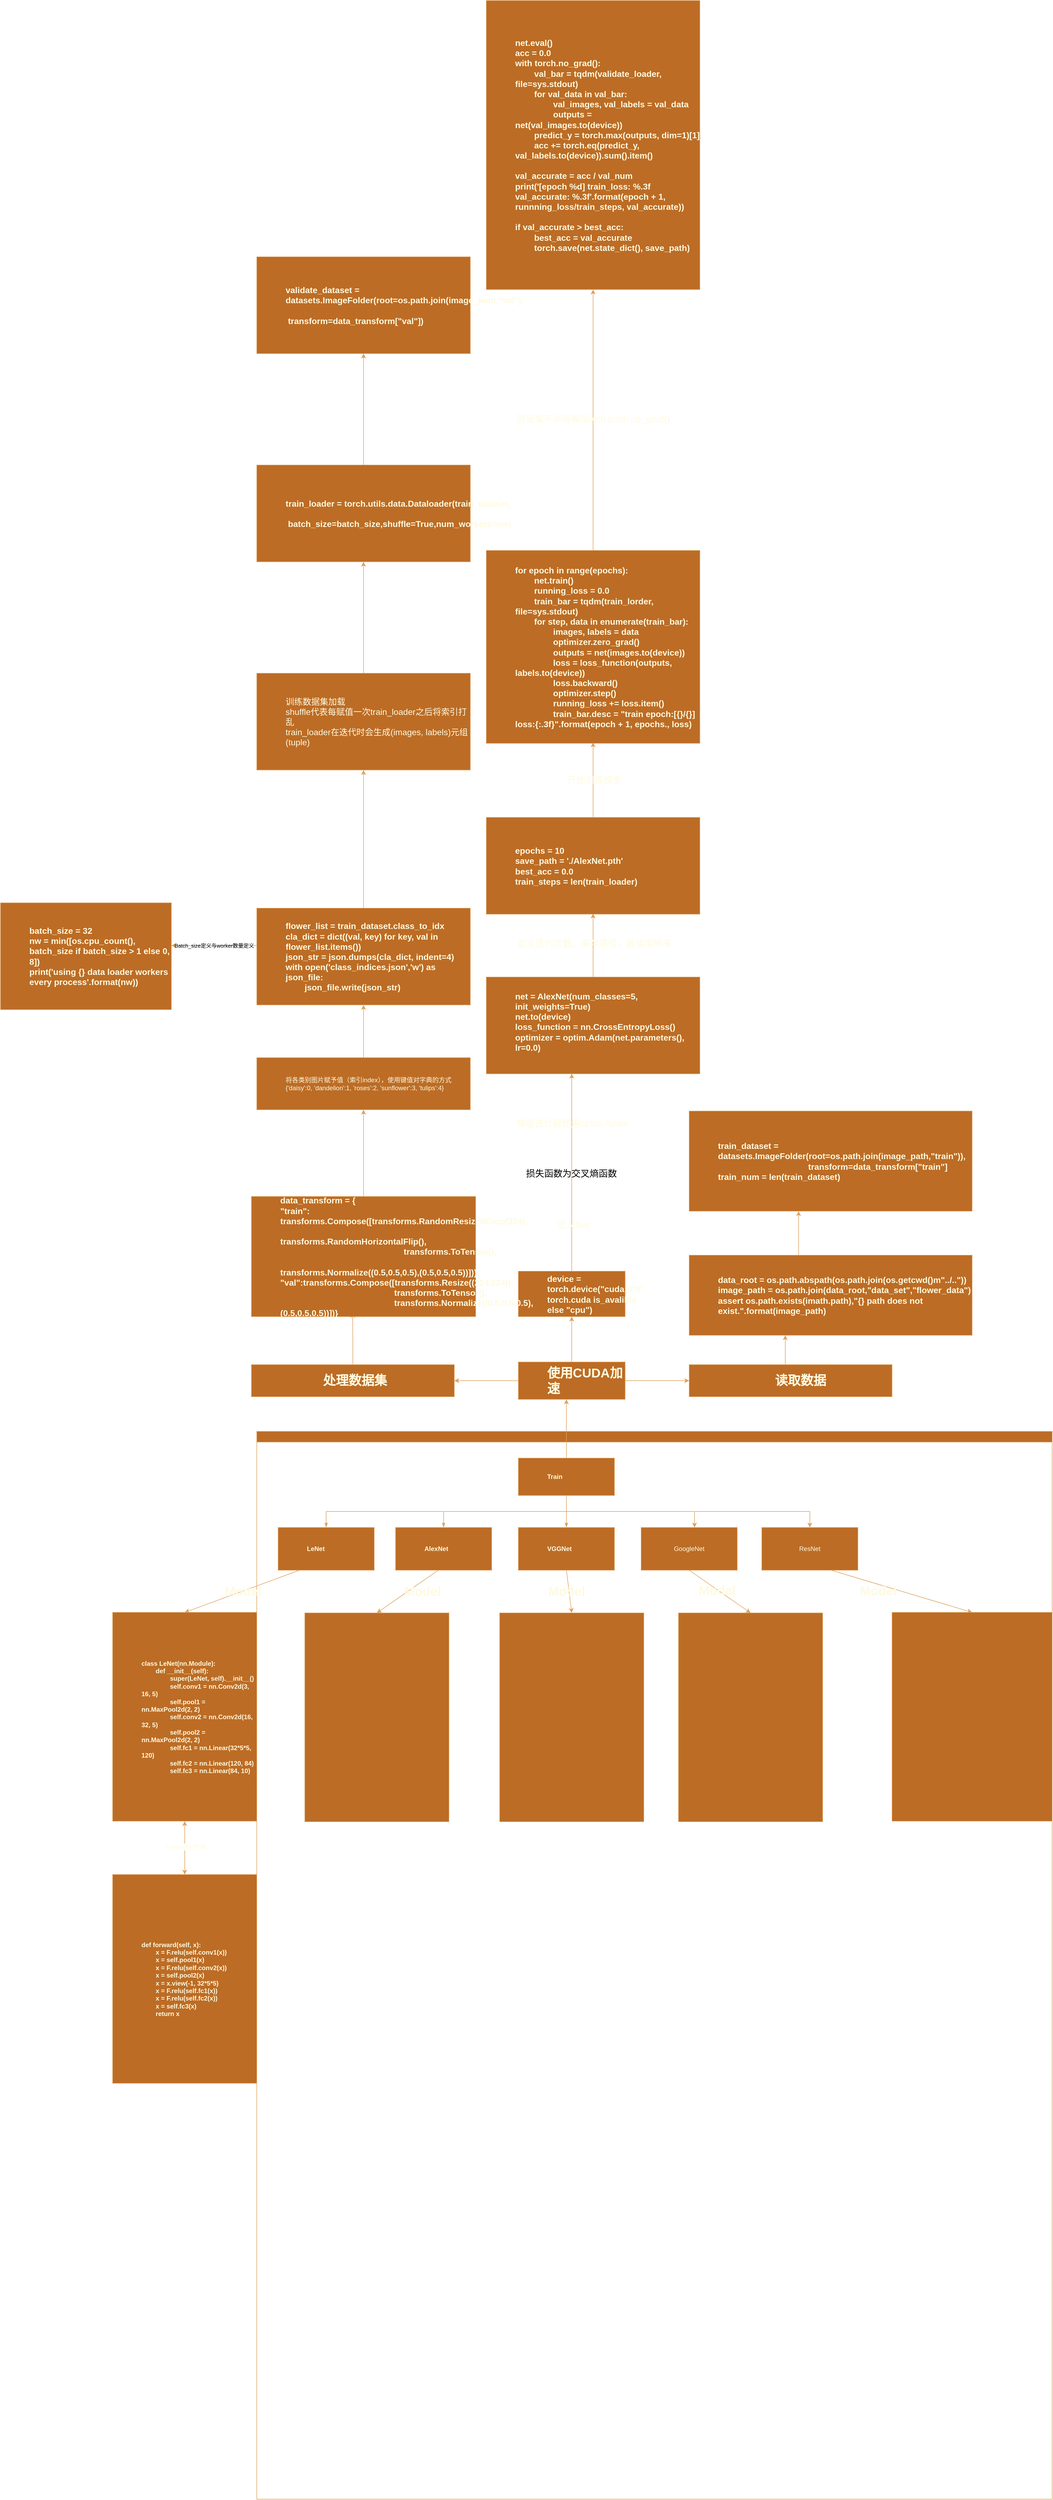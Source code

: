 <mxfile version="27.0.9">
  <diagram id="prtHgNgQTEPvFCAcTncT" name="Page-1">
    <mxGraphModel dx="4046" dy="5666" grid="1" gridSize="10" guides="1" tooltips="1" connect="1" arrows="1" fold="1" page="1" pageScale="1" pageWidth="827" pageHeight="1169" math="0" shadow="0">
      <root>
        <mxCell id="0" />
        <mxCell id="1" parent="0" />
        <mxCell id="dNxyNK7c78bLwvsdeMH5-11" value="" style="swimlane;html=1;startSize=20;horizontal=1;containerType=tree;glass=0;rotation=0;labelBackgroundColor=none;fillColor=#BC6C25;strokeColor=#DDA15E;fontColor=#FEFAE0;" parent="1" vertex="1">
          <mxGeometry x="-440" y="670" width="1490" height="2000" as="geometry">
            <mxRectangle x="-440" y="670" width="50" height="40" as="alternateBounds" />
          </mxGeometry>
        </mxCell>
        <UserObject label="Train" name="Tessa Miller" position="CFO" location="Office 1" email="me@example.com" placeholders="1" id="dNxyNK7c78bLwvsdeMH5-12">
          <mxCell style="label;image=https://cdn3.iconfinder.com/data/icons/user-avatars-1/512/users-3-128.png;whiteSpace=wrap;html=1;rounded=0;glass=0;treeMoving=1;treeFolding=1;labelBackgroundColor=none;fillColor=#BC6C25;strokeColor=#DDA15E;fontColor=#FEFAE0;" parent="dNxyNK7c78bLwvsdeMH5-11" vertex="1">
            <mxGeometry x="490" y="50" width="180" height="70" as="geometry" />
          </mxCell>
        </UserObject>
        <mxCell id="dNxyNK7c78bLwvsdeMH5-13" value="" style="endArrow=blockThin;endFill=1;fontSize=11;edgeStyle=elbowEdgeStyle;elbow=vertical;rounded=0;labelBackgroundColor=none;strokeColor=#DDA15E;fontColor=default;" parent="dNxyNK7c78bLwvsdeMH5-11" source="dNxyNK7c78bLwvsdeMH5-12" target="dNxyNK7c78bLwvsdeMH5-14" edge="1">
          <mxGeometry relative="1" as="geometry" />
        </mxCell>
        <UserObject label="LeNet" name="Edward Morrison" position="Brand Manager" location="Office 2" email="me@example.com" placeholders="1" link="https://www.draw.io" id="dNxyNK7c78bLwvsdeMH5-14">
          <mxCell style="label;image=https://cdn3.iconfinder.com/data/icons/user-avatars-1/512/users-10-3-128.png;whiteSpace=wrap;html=1;rounded=0;glass=0;treeFolding=1;treeMoving=1;labelBackgroundColor=none;fillColor=#BC6C25;strokeColor=#DDA15E;fontColor=#FEFAE0;" parent="dNxyNK7c78bLwvsdeMH5-11" vertex="1">
            <mxGeometry x="40" y="180" width="180" height="80" as="geometry" />
          </mxCell>
        </UserObject>
        <mxCell id="dNxyNK7c78bLwvsdeMH5-15" value="" style="endArrow=blockThin;endFill=1;fontSize=11;edgeStyle=elbowEdgeStyle;elbow=vertical;rounded=0;labelBackgroundColor=none;strokeColor=#DDA15E;fontColor=default;" parent="dNxyNK7c78bLwvsdeMH5-11" source="dNxyNK7c78bLwvsdeMH5-12" target="dNxyNK7c78bLwvsdeMH5-16" edge="1">
          <mxGeometry relative="1" as="geometry" />
        </mxCell>
        <UserObject label="AlexNet" name="Evan Valet" position="HR Director" location="Office 4" email="me@example.com" placeholders="1" link="https://www.draw.io" id="dNxyNK7c78bLwvsdeMH5-16">
          <mxCell style="label;image=https://cdn3.iconfinder.com/data/icons/user-avatars-1/512/users-9-2-128.png;whiteSpace=wrap;html=1;rounded=0;glass=0;treeFolding=1;treeMoving=1;labelBackgroundColor=none;fillColor=#BC6C25;strokeColor=#DDA15E;fontColor=#FEFAE0;" parent="dNxyNK7c78bLwvsdeMH5-11" vertex="1">
            <mxGeometry x="260" y="180" width="180" height="80" as="geometry" />
          </mxCell>
        </UserObject>
        <mxCell id="dNxyNK7c78bLwvsdeMH5-17" value="" style="endArrow=blockThin;endFill=1;fontSize=11;edgeStyle=elbowEdgeStyle;elbow=vertical;rounded=0;labelBackgroundColor=none;strokeColor=#DDA15E;fontColor=default;" parent="dNxyNK7c78bLwvsdeMH5-11" source="dNxyNK7c78bLwvsdeMH5-12" target="dNxyNK7c78bLwvsdeMH5-18" edge="1">
          <mxGeometry relative="1" as="geometry" />
        </mxCell>
        <UserObject label="VGGNet" name="Alison Donovan" position="System Admin" location="Office 3" email="me@example.com" placeholders="1" id="dNxyNK7c78bLwvsdeMH5-18">
          <mxCell style="label;image=https://cdn3.iconfinder.com/data/icons/user-avatars-1/512/users-2-128.png;whiteSpace=wrap;html=1;rounded=0;glass=0;labelBackgroundColor=none;fillColor=#BC6C25;strokeColor=#DDA15E;fontColor=#FEFAE0;" parent="dNxyNK7c78bLwvsdeMH5-11" vertex="1">
            <mxGeometry x="490" y="180" width="180" height="80" as="geometry" />
          </mxCell>
        </UserObject>
        <mxCell id="uNlsaNpREDhHdGrhKNIU-14" value="" style="endArrow=classic;html=1;rounded=0;labelBackgroundColor=none;strokeColor=#DDA15E;fontColor=default;" edge="1" parent="dNxyNK7c78bLwvsdeMH5-11">
          <mxGeometry width="50" height="50" relative="1" as="geometry">
            <mxPoint x="580" y="150" as="sourcePoint" />
            <mxPoint x="820" y="180" as="targetPoint" />
            <Array as="points">
              <mxPoint x="820" y="150" />
            </Array>
          </mxGeometry>
        </mxCell>
        <mxCell id="uNlsaNpREDhHdGrhKNIU-27" value="GoogleNet" style="rounded=0;whiteSpace=wrap;html=1;labelBackgroundColor=none;fillColor=#BC6C25;strokeColor=#DDA15E;fontColor=#FEFAE0;" vertex="1" parent="dNxyNK7c78bLwvsdeMH5-11">
          <mxGeometry x="720" y="180" width="180" height="80" as="geometry" />
        </mxCell>
        <mxCell id="uNlsaNpREDhHdGrhKNIU-29" value="" style="endArrow=classic;html=1;rounded=0;entryX=0.5;entryY=0;entryDx=0;entryDy=0;labelBackgroundColor=none;strokeColor=#DDA15E;fontColor=default;" edge="1" parent="dNxyNK7c78bLwvsdeMH5-11" target="uNlsaNpREDhHdGrhKNIU-30">
          <mxGeometry width="50" height="50" relative="1" as="geometry">
            <mxPoint x="810" y="150" as="sourcePoint" />
            <mxPoint x="1070" y="180" as="targetPoint" />
            <Array as="points">
              <mxPoint x="1036" y="150" />
            </Array>
          </mxGeometry>
        </mxCell>
        <mxCell id="uNlsaNpREDhHdGrhKNIU-30" value="ResNet" style="rounded=0;whiteSpace=wrap;html=1;labelBackgroundColor=none;fillColor=#BC6C25;strokeColor=#DDA15E;fontColor=#FEFAE0;" vertex="1" parent="dNxyNK7c78bLwvsdeMH5-11">
          <mxGeometry x="946" y="180" width="180" height="80" as="geometry" />
        </mxCell>
        <mxCell id="uNlsaNpREDhHdGrhKNIU-31" value="" style="endArrow=classic;html=1;rounded=0;labelBackgroundColor=none;strokeColor=#DDA15E;fontColor=default;" edge="1" parent="dNxyNK7c78bLwvsdeMH5-11">
          <mxGeometry width="50" height="50" relative="1" as="geometry">
            <mxPoint x="580" y="50" as="sourcePoint" />
            <mxPoint x="580" y="-60" as="targetPoint" />
            <Array as="points" />
          </mxGeometry>
        </mxCell>
        <UserObject label="" name="Edward Morrison" position="Brand Manager" location="Office 2" email="me@example.com" placeholders="1" link="https://www.draw.io" id="uNlsaNpREDhHdGrhKNIU-105">
          <mxCell style="label;whiteSpace=wrap;html=1;rounded=0;glass=0;treeFolding=1;treeMoving=1;labelBackgroundColor=none;fillColor=#BC6C25;strokeColor=#DDA15E;fontColor=#FEFAE0;" vertex="1" parent="dNxyNK7c78bLwvsdeMH5-11">
            <mxGeometry x="90" y="340" width="270" height="160" as="geometry" />
          </mxCell>
        </UserObject>
        <UserObject label="" name="Edward Morrison" position="Brand Manager" location="Office 2" email="me@example.com" placeholders="1" link="https://www.draw.io" id="uNlsaNpREDhHdGrhKNIU-106">
          <mxCell style="label;whiteSpace=wrap;html=1;rounded=0;glass=0;treeFolding=1;treeMoving=1;labelBackgroundColor=none;fillColor=#BC6C25;strokeColor=#DDA15E;fontColor=#FEFAE0;" vertex="1" parent="dNxyNK7c78bLwvsdeMH5-11">
            <mxGeometry x="460" y="340" width="260" height="160" as="geometry" />
          </mxCell>
        </UserObject>
        <mxCell id="uNlsaNpREDhHdGrhKNIU-117" value="" style="endArrow=classic;html=1;rounded=0;entryX=0.5;entryY=0;entryDx=0;entryDy=0;labelBackgroundColor=none;strokeColor=#DDA15E;fontColor=default;" edge="1" parent="dNxyNK7c78bLwvsdeMH5-11" target="uNlsaNpREDhHdGrhKNIU-105">
          <mxGeometry width="50" height="50" relative="1" as="geometry">
            <mxPoint x="340" y="260" as="sourcePoint" />
            <mxPoint x="390" y="210" as="targetPoint" />
          </mxGeometry>
        </mxCell>
        <mxCell id="uNlsaNpREDhHdGrhKNIU-118" value="" style="endArrow=classic;html=1;rounded=0;entryX=0.5;entryY=0;entryDx=0;entryDy=0;labelBackgroundColor=none;strokeColor=#DDA15E;fontColor=default;" edge="1" parent="dNxyNK7c78bLwvsdeMH5-11" target="uNlsaNpREDhHdGrhKNIU-106">
          <mxGeometry width="50" height="50" relative="1" as="geometry">
            <mxPoint x="580" y="260" as="sourcePoint" />
            <mxPoint x="630" y="210" as="targetPoint" />
          </mxGeometry>
        </mxCell>
        <mxCell id="uNlsaNpREDhHdGrhKNIU-146" value="Text" style="edgeLabel;html=1;align=center;verticalAlign=middle;resizable=0;points=[];labelBackgroundColor=none;fontColor=#FEFAE0;" vertex="1" connectable="0" parent="uNlsaNpREDhHdGrhKNIU-118">
          <mxGeometry x="-0.175" y="-3" relative="1" as="geometry">
            <mxPoint as="offset" />
          </mxGeometry>
        </mxCell>
        <mxCell id="uNlsaNpREDhHdGrhKNIU-120" value="" style="endArrow=classic;html=1;rounded=0;entryX=0.5;entryY=0;entryDx=0;entryDy=0;labelBackgroundColor=none;strokeColor=#DDA15E;fontColor=default;" edge="1" parent="dNxyNK7c78bLwvsdeMH5-11" target="uNlsaNpREDhHdGrhKNIU-110">
          <mxGeometry width="50" height="50" relative="1" as="geometry">
            <mxPoint x="1076" y="260" as="sourcePoint" />
            <mxPoint x="1126" y="210" as="targetPoint" />
          </mxGeometry>
        </mxCell>
        <mxCell id="uNlsaNpREDhHdGrhKNIU-121" value="" style="endArrow=classic;html=1;rounded=0;entryX=0.5;entryY=0;entryDx=0;entryDy=0;labelBackgroundColor=none;strokeColor=#DDA15E;fontColor=default;" edge="1" parent="dNxyNK7c78bLwvsdeMH5-11" target="uNlsaNpREDhHdGrhKNIU-102">
          <mxGeometry width="50" height="50" relative="1" as="geometry">
            <mxPoint x="80" y="260" as="sourcePoint" />
            <mxPoint x="130" y="210" as="targetPoint" />
          </mxGeometry>
        </mxCell>
        <mxCell id="uNlsaNpREDhHdGrhKNIU-122" value="Model" style="edgeLabel;html=1;align=center;verticalAlign=middle;resizable=0;points=[];fontSize=24;fontStyle=1;labelBackgroundColor=none;fontColor=#FEFAE0;" vertex="1" connectable="0" parent="uNlsaNpREDhHdGrhKNIU-121">
          <mxGeometry x="-0.008" y="1" relative="1" as="geometry">
            <mxPoint as="offset" />
          </mxGeometry>
        </mxCell>
        <mxCell id="uNlsaNpREDhHdGrhKNIU-145" value="Model" style="edgeLabel;html=1;align=center;verticalAlign=middle;resizable=0;points=[];fontSize=24;fontStyle=1;labelBackgroundColor=none;fontColor=#FEFAE0;" vertex="1" connectable="0" parent="dNxyNK7c78bLwvsdeMH5-11">
          <mxGeometry x="310" y="300" as="geometry" />
        </mxCell>
        <mxCell id="uNlsaNpREDhHdGrhKNIU-147" value="Model" style="edgeLabel;html=1;align=center;verticalAlign=middle;resizable=0;points=[];fontSize=24;fontStyle=1;labelBackgroundColor=none;fontColor=#FEFAE0;" vertex="1" connectable="0" parent="dNxyNK7c78bLwvsdeMH5-11">
          <mxGeometry x="580" y="300" as="geometry" />
        </mxCell>
        <mxCell id="uNlsaNpREDhHdGrhKNIU-149" value="Model" style="edgeLabel;html=1;align=center;verticalAlign=middle;resizable=0;points=[];fontSize=24;fontStyle=1;labelBackgroundColor=none;fontColor=#FEFAE0;" vertex="1" connectable="0" parent="dNxyNK7c78bLwvsdeMH5-11">
          <mxGeometry x="1267" y="270" as="geometry">
            <mxPoint x="-103" y="29" as="offset" />
          </mxGeometry>
        </mxCell>
        <mxCell id="uNlsaNpREDhHdGrhKNIU-176" style="edgeStyle=orthogonalEdgeStyle;rounded=0;orthogonalLoop=1;jettySize=auto;html=1;exitX=0.75;exitY=1;exitDx=0;exitDy=0;strokeColor=#DDA15E;fontColor=#FEFAE0;fillColor=#BC6C25;" edge="1" parent="dNxyNK7c78bLwvsdeMH5-11" source="uNlsaNpREDhHdGrhKNIU-110" target="uNlsaNpREDhHdGrhKNIU-175">
          <mxGeometry relative="1" as="geometry" />
        </mxCell>
        <UserObject label="" name="Edward Morrison" position="Brand Manager" location="Office 2" email="me@example.com" placeholders="1" link="https://www.draw.io" id="uNlsaNpREDhHdGrhKNIU-110">
          <mxCell style="label;whiteSpace=wrap;html=1;rounded=0;glass=0;treeFolding=1;treeMoving=1;labelBackgroundColor=none;fillColor=#BC6C25;strokeColor=#DDA15E;fontColor=#FEFAE0;" vertex="1" parent="dNxyNK7c78bLwvsdeMH5-11">
            <mxGeometry x="1190" y="339" width="300" height="160" as="geometry" />
          </mxCell>
        </UserObject>
        <UserObject label="&lt;div&gt;&lt;br&gt;&lt;/div&gt;" name="Edward Morrison" position="Brand Manager" location="Office 2" email="me@example.com" placeholders="1" link="https://www.draw.io" id="uNlsaNpREDhHdGrhKNIU-151">
          <mxCell style="label;whiteSpace=wrap;html=1;rounded=0;glass=0;treeFolding=1;treeMoving=1;labelBackgroundColor=none;fillColor=#BC6C25;strokeColor=#DDA15E;fontColor=#FEFAE0;" vertex="1" parent="dNxyNK7c78bLwvsdeMH5-11">
            <mxGeometry x="90" y="340" width="270" height="391" as="geometry" />
          </mxCell>
        </UserObject>
        <UserObject label="&lt;div&gt;&lt;br&gt;&lt;/div&gt;" name="Edward Morrison" position="Brand Manager" location="Office 2" email="me@example.com" placeholders="1" link="https://www.draw.io" id="uNlsaNpREDhHdGrhKNIU-152">
          <mxCell style="label;whiteSpace=wrap;html=1;rounded=0;glass=0;treeFolding=1;treeMoving=1;labelBackgroundColor=none;fillColor=#BC6C25;strokeColor=#DDA15E;fontColor=#FEFAE0;" vertex="1" parent="dNxyNK7c78bLwvsdeMH5-11">
            <mxGeometry x="455" y="340" width="270" height="391" as="geometry" />
          </mxCell>
        </UserObject>
        <UserObject label="&lt;div&gt;&lt;br&gt;&lt;/div&gt;" name="Edward Morrison" position="Brand Manager" location="Office 2" email="me@example.com" placeholders="1" link="https://www.draw.io" id="uNlsaNpREDhHdGrhKNIU-153">
          <mxCell style="label;whiteSpace=wrap;html=1;rounded=0;glass=0;treeFolding=1;treeMoving=1;labelBackgroundColor=none;fillColor=#BC6C25;strokeColor=#DDA15E;fontColor=#FEFAE0;" vertex="1" parent="dNxyNK7c78bLwvsdeMH5-11">
            <mxGeometry x="790" y="340" width="270" height="391" as="geometry" />
          </mxCell>
        </UserObject>
        <mxCell id="uNlsaNpREDhHdGrhKNIU-169" value="" style="endArrow=classic;html=1;rounded=0;strokeColor=#DDA15E;fontColor=#FEFAE0;fillColor=#BC6C25;entryX=0.5;entryY=0;entryDx=0;entryDy=0;" edge="1" parent="dNxyNK7c78bLwvsdeMH5-11" target="uNlsaNpREDhHdGrhKNIU-153">
          <mxGeometry width="50" height="50" relative="1" as="geometry">
            <mxPoint x="810" y="260" as="sourcePoint" />
            <mxPoint x="860" y="210" as="targetPoint" />
          </mxGeometry>
        </mxCell>
        <UserObject label="&lt;div&gt;&lt;br&gt;&lt;/div&gt;" name="Edward Morrison" position="Brand Manager" location="Office 2" email="me@example.com" placeholders="1" link="https://www.draw.io" id="uNlsaNpREDhHdGrhKNIU-175">
          <mxCell style="label;whiteSpace=wrap;html=1;rounded=0;glass=0;treeFolding=1;treeMoving=1;labelBackgroundColor=none;fillColor=#BC6C25;strokeColor=#DDA15E;fontColor=#FEFAE0;" vertex="1" parent="dNxyNK7c78bLwvsdeMH5-11">
            <mxGeometry x="1190" y="339" width="300" height="391" as="geometry" />
          </mxCell>
        </UserObject>
        <mxCell id="uNlsaNpREDhHdGrhKNIU-36" value="" style="edgeStyle=orthogonalEdgeStyle;rounded=0;orthogonalLoop=1;jettySize=auto;html=1;labelBackgroundColor=none;strokeColor=#DDA15E;fontColor=default;" edge="1" parent="1" source="uNlsaNpREDhHdGrhKNIU-34" target="uNlsaNpREDhHdGrhKNIU-35">
          <mxGeometry relative="1" as="geometry" />
        </mxCell>
        <mxCell id="uNlsaNpREDhHdGrhKNIU-38" value="" style="edgeStyle=orthogonalEdgeStyle;rounded=0;orthogonalLoop=1;jettySize=auto;html=1;labelBackgroundColor=none;strokeColor=#DDA15E;fontColor=default;" edge="1" parent="1" source="uNlsaNpREDhHdGrhKNIU-34" target="uNlsaNpREDhHdGrhKNIU-37">
          <mxGeometry relative="1" as="geometry" />
        </mxCell>
        <mxCell id="uNlsaNpREDhHdGrhKNIU-46" value="" style="edgeStyle=orthogonalEdgeStyle;rounded=0;orthogonalLoop=1;jettySize=auto;html=1;labelBackgroundColor=none;strokeColor=#DDA15E;fontColor=default;" edge="1" parent="1" source="uNlsaNpREDhHdGrhKNIU-34" target="uNlsaNpREDhHdGrhKNIU-45">
          <mxGeometry relative="1" as="geometry" />
        </mxCell>
        <UserObject label="&lt;font style=&quot;font-size: 24px;&quot;&gt;使用CUDA加速&lt;/font&gt;" name="Tessa Miller" position="CFO" location="Office 1" email="me@example.com" placeholders="1" id="uNlsaNpREDhHdGrhKNIU-34">
          <mxCell style="label;image=https://cdn3.iconfinder.com/data/icons/user-avatars-1/512/users-3-128.png;whiteSpace=wrap;html=1;rounded=0;glass=0;treeMoving=1;treeFolding=1;labelBackgroundColor=none;fillColor=#BC6C25;strokeColor=#DDA15E;fontColor=#FEFAE0;" vertex="1" parent="1">
            <mxGeometry x="50" y="540" width="200" height="70" as="geometry" />
          </mxCell>
        </UserObject>
        <mxCell id="uNlsaNpREDhHdGrhKNIU-81" value="&lt;font style=&quot;font-size: 17px;&quot;&gt;损失函数为交叉熵函数&lt;/font&gt;" style="edgeStyle=orthogonalEdgeStyle;rounded=0;orthogonalLoop=1;jettySize=auto;html=1;labelBackgroundColor=none;strokeColor=#DDA15E;fontColor=default;" edge="1" parent="1" source="uNlsaNpREDhHdGrhKNIU-35">
          <mxGeometry x="-0.004" y="-1" relative="1" as="geometry">
            <mxPoint x="150" as="targetPoint" />
            <mxPoint x="-1" y="1" as="offset" />
          </mxGeometry>
        </mxCell>
        <mxCell id="uNlsaNpREDhHdGrhKNIU-83" value="Text" style="edgeLabel;html=1;align=center;verticalAlign=middle;resizable=0;points=[];labelBackgroundColor=none;fontColor=#FEFAE0;" vertex="1" connectable="0" parent="uNlsaNpREDhHdGrhKNIU-81">
          <mxGeometry x="0.487" y="-3" relative="1" as="geometry">
            <mxPoint y="-1" as="offset" />
          </mxGeometry>
        </mxCell>
        <mxCell id="uNlsaNpREDhHdGrhKNIU-84" value="定义Net" style="edgeLabel;html=1;align=center;verticalAlign=middle;resizable=0;points=[];fontSize=17;labelBackgroundColor=none;fontColor=#FEFAE0;" vertex="1" connectable="0" parent="uNlsaNpREDhHdGrhKNIU-81">
          <mxGeometry x="-0.532" y="-3" relative="1" as="geometry">
            <mxPoint as="offset" />
          </mxGeometry>
        </mxCell>
        <mxCell id="uNlsaNpREDhHdGrhKNIU-87" value="梯度迭代器使用optim.Adam" style="edgeLabel;html=1;align=center;verticalAlign=middle;resizable=0;points=[];fontSize=17;labelBackgroundColor=none;fontColor=#FEFAE0;" vertex="1" connectable="0" parent="uNlsaNpREDhHdGrhKNIU-81">
          <mxGeometry x="0.487" relative="1" as="geometry">
            <mxPoint y="-1" as="offset" />
          </mxGeometry>
        </mxCell>
        <mxCell id="uNlsaNpREDhHdGrhKNIU-35" value="&lt;span style=&quot;&quot;&gt;&lt;font style=&quot;font-size: 16px;&quot;&gt;device = torch.device(&quot;cuda:0&quot;if torch.cuda is_avalible else &quot;cpu&quot;)&lt;/font&gt;&lt;/span&gt;" style="whiteSpace=wrap;html=1;align=left;fontStyle=1;spacing=2;spacingLeft=52;rounded=0;glass=0;labelBackgroundColor=none;fillColor=#BC6C25;strokeColor=#DDA15E;fontColor=#FEFAE0;" vertex="1" parent="1">
          <mxGeometry x="50" y="370" width="200" height="85" as="geometry" />
        </mxCell>
        <mxCell id="uNlsaNpREDhHdGrhKNIU-42" value="" style="edgeStyle=orthogonalEdgeStyle;rounded=0;orthogonalLoop=1;jettySize=auto;html=1;entryX=0.451;entryY=0.97;entryDx=0;entryDy=0;entryPerimeter=0;labelBackgroundColor=none;strokeColor=#DDA15E;fontColor=default;" edge="1" parent="1" source="uNlsaNpREDhHdGrhKNIU-37" target="uNlsaNpREDhHdGrhKNIU-43">
          <mxGeometry relative="1" as="geometry">
            <mxPoint x="-130" y="465" as="targetPoint" />
          </mxGeometry>
        </mxCell>
        <mxCell id="uNlsaNpREDhHdGrhKNIU-37" value="&lt;font style=&quot;font-size: 24px;&quot;&gt;&lt;span style=&quot;white-space: pre;&quot;&gt;&#x9;&lt;/span&gt;&amp;nbsp; &amp;nbsp; 处理数据集&lt;/font&gt;" style="whiteSpace=wrap;html=1;align=left;fontStyle=1;spacing=2;spacingLeft=52;rounded=0;glass=0;labelBackgroundColor=none;fillColor=#BC6C25;strokeColor=#DDA15E;fontColor=#FEFAE0;" vertex="1" parent="1">
          <mxGeometry x="-450" y="545" width="380" height="60" as="geometry" />
        </mxCell>
        <mxCell id="uNlsaNpREDhHdGrhKNIU-56" value="" style="edgeStyle=orthogonalEdgeStyle;rounded=0;orthogonalLoop=1;jettySize=auto;html=1;labelBackgroundColor=none;strokeColor=#DDA15E;fontColor=default;" edge="1" parent="1" source="uNlsaNpREDhHdGrhKNIU-43" target="uNlsaNpREDhHdGrhKNIU-55">
          <mxGeometry relative="1" as="geometry" />
        </mxCell>
        <mxCell id="uNlsaNpREDhHdGrhKNIU-43" value="&lt;span style=&quot;&quot;&gt;&lt;font style=&quot;font-size: 16px;&quot;&gt;data_transform = {&lt;/font&gt;&lt;/span&gt;&lt;div&gt;&lt;span style=&quot;&quot;&gt;&lt;font style=&quot;font-size: 16px;&quot;&gt;&quot;train&quot;: transforms.Compose([transforms.RandomResizedCrop(224),&lt;/font&gt;&lt;/span&gt;&lt;/div&gt;&lt;div&gt;&lt;span style=&quot;&quot;&gt;&lt;font style=&quot;font-size: 16px;&quot;&gt;&lt;span style=&quot;white-space: pre;&quot;&gt;&#x9;&lt;/span&gt;&lt;span style=&quot;white-space: pre;&quot;&gt;&#x9;&lt;/span&gt;&lt;span style=&quot;white-space: pre;&quot;&gt;&#x9;&lt;/span&gt;&lt;span style=&quot;white-space: pre;&quot;&gt;&#x9;&lt;/span&gt;&lt;span style=&quot;white-space: pre;&quot;&gt;&#x9;&lt;/span&gt;&lt;span style=&quot;white-space: pre;&quot;&gt;&#x9;&lt;/span&gt;&amp;nbsp; &amp;nbsp; transforms.RandomHorizontalFlip(),&lt;/font&gt;&lt;/span&gt;&lt;/div&gt;&lt;div&gt;&lt;span style=&quot;&quot;&gt;&lt;font style=&quot;font-size: 16px;&quot;&gt;&lt;span style=&quot;white-space: pre;&quot;&gt;&#x9;&lt;/span&gt;&lt;span style=&quot;white-space: pre;&quot;&gt;&#x9;&lt;/span&gt;&lt;span style=&quot;white-space: pre;&quot;&gt;&#x9;&lt;/span&gt;&lt;span style=&quot;white-space: pre;&quot;&gt;&#x9;&lt;/span&gt;&lt;span style=&quot;white-space: pre;&quot;&gt;&#x9;&lt;/span&gt;&lt;span style=&quot;white-space: pre;&quot;&gt;&#x9;&lt;/span&gt;&amp;nbsp; &amp;nbsp; transforms.ToTensor(),&lt;/font&gt;&lt;/span&gt;&lt;/div&gt;&lt;div&gt;&lt;span style=&quot;&quot;&gt;&lt;font style=&quot;font-size: 16px;&quot;&gt;&lt;span style=&quot;white-space: pre;&quot;&gt;&#x9;&lt;/span&gt;&lt;span style=&quot;white-space: pre;&quot;&gt;&#x9;&lt;/span&gt;&lt;span style=&quot;white-space: pre;&quot;&gt;&#x9;&lt;/span&gt;&lt;span style=&quot;white-space: pre;&quot;&gt;&#x9;&lt;/span&gt;&lt;span style=&quot;white-space: pre;&quot;&gt;&#x9;&lt;/span&gt;&lt;span style=&quot;white-space: pre;&quot;&gt;&#x9;&lt;/span&gt;&amp;nbsp; &amp;nbsp; transforms.Normalize((0.5,0.5,0.5),(0.5,0.5,0.5))])},&lt;/font&gt;&lt;/span&gt;&lt;/div&gt;&lt;div&gt;&lt;span style=&quot;&quot;&gt;&lt;font style=&quot;font-size: 16px;&quot;&gt;&quot;val&quot;:transforms.Compose([transforms.Resize((224,224)),&lt;/font&gt;&lt;/span&gt;&lt;/div&gt;&lt;div&gt;&lt;span style=&quot;&quot;&gt;&lt;font style=&quot;font-size: 16px;&quot;&gt;&lt;span style=&quot;white-space: pre;&quot;&gt;&#x9;&lt;/span&gt;&lt;span style=&quot;white-space: pre;&quot;&gt;&#x9;&lt;/span&gt;&lt;span style=&quot;white-space: pre;&quot;&gt;&#x9;&lt;/span&gt;&lt;span style=&quot;white-space: pre;&quot;&gt;&#x9;&lt;/span&gt;&lt;span style=&quot;white-space: pre;&quot;&gt;&#x9;&lt;/span&gt;&lt;span style=&quot;white-space: pre;&quot;&gt;&#x9;&lt;/span&gt;transforms.ToTensor(),&lt;/font&gt;&lt;/span&gt;&lt;/div&gt;&lt;div&gt;&lt;span style=&quot;&quot;&gt;&lt;font style=&quot;font-size: 16px;&quot;&gt;&lt;span style=&quot;white-space: pre;&quot;&gt;&#x9;&lt;/span&gt;&lt;span style=&quot;white-space: pre;&quot;&gt;&#x9;&lt;/span&gt;&lt;span style=&quot;white-space: pre;&quot;&gt;&#x9;&lt;/span&gt;&lt;span style=&quot;white-space: pre;&quot;&gt;&#x9;&lt;/span&gt;&lt;span style=&quot;white-space: pre;&quot;&gt;&#x9;&lt;/span&gt;&lt;span style=&quot;white-space: pre;&quot;&gt;&#x9;&lt;/span&gt;transforms.Normalize((0.5,0.5,0.5),(0.5,0.5,0.5))])}&lt;/font&gt;&lt;/span&gt;&lt;/div&gt;" style="whiteSpace=wrap;html=1;align=left;fontStyle=1;spacing=2;spacingLeft=52;rounded=0;glass=0;labelBackgroundColor=none;fillColor=#BC6C25;strokeColor=#DDA15E;fontColor=#FEFAE0;" vertex="1" parent="1">
          <mxGeometry x="-450" y="230" width="420" height="225" as="geometry" />
        </mxCell>
        <mxCell id="uNlsaNpREDhHdGrhKNIU-49" value="" style="edgeStyle=orthogonalEdgeStyle;rounded=0;orthogonalLoop=1;jettySize=auto;html=1;labelBackgroundColor=none;strokeColor=#DDA15E;fontColor=default;" edge="1" parent="1" source="uNlsaNpREDhHdGrhKNIU-45" target="uNlsaNpREDhHdGrhKNIU-48">
          <mxGeometry relative="1" as="geometry">
            <Array as="points">
              <mxPoint x="550" y="530" />
              <mxPoint x="550" y="530" />
            </Array>
          </mxGeometry>
        </mxCell>
        <mxCell id="uNlsaNpREDhHdGrhKNIU-45" value="&lt;span style=&quot;white-space: pre;&quot;&gt;&#x9;&lt;/span&gt;&lt;span style=&quot;white-space: pre;&quot;&gt;&#x9;&lt;span style=&quot;white-space: pre;&quot;&gt;&#x9;&lt;/span&gt;&lt;span style=&quot;white-space: pre;&quot;&gt;&#x9;&lt;/span&gt;&lt;/span&gt;&lt;font style=&quot;font-size: 24px;&quot;&gt;读取数据&lt;/font&gt;" style="whiteSpace=wrap;html=1;align=left;fontStyle=1;spacing=2;spacingLeft=52;rounded=0;glass=0;labelBackgroundColor=none;fillColor=#BC6C25;strokeColor=#DDA15E;fontColor=#FEFAE0;" vertex="1" parent="1">
          <mxGeometry x="370" y="545" width="380" height="60" as="geometry" />
        </mxCell>
        <mxCell id="uNlsaNpREDhHdGrhKNIU-51" value="" style="edgeStyle=orthogonalEdgeStyle;rounded=0;orthogonalLoop=1;jettySize=auto;html=1;labelBackgroundColor=none;strokeColor=#DDA15E;fontColor=default;" edge="1" parent="1" source="uNlsaNpREDhHdGrhKNIU-48" target="uNlsaNpREDhHdGrhKNIU-50">
          <mxGeometry relative="1" as="geometry">
            <Array as="points">
              <mxPoint x="575" y="330" />
              <mxPoint x="575" y="330" />
            </Array>
          </mxGeometry>
        </mxCell>
        <mxCell id="uNlsaNpREDhHdGrhKNIU-48" value="&lt;font style=&quot;font-size: 16px;&quot;&gt;data_root = os.path.abspath(os.path.join(os.getcwd()m&quot;../..&quot;))&lt;/font&gt;&lt;div&gt;&lt;font style=&quot;font-size: 16px;&quot;&gt;image_path = os.path.join(data_root,&quot;data_set&quot;,&quot;flower_data&quot;)&lt;/font&gt;&lt;/div&gt;&lt;div&gt;&lt;font style=&quot;font-size: 16px;&quot;&gt;assert os.path.exists(imath.path),&quot;{} path does not exist.&quot;.format(image_path)&lt;/font&gt;&lt;/div&gt;" style="whiteSpace=wrap;html=1;align=left;fontStyle=1;spacing=2;spacingLeft=52;rounded=0;glass=0;labelBackgroundColor=none;fillColor=#BC6C25;strokeColor=#DDA15E;fontColor=#FEFAE0;" vertex="1" parent="1">
          <mxGeometry x="370" y="340" width="530" height="150" as="geometry" />
        </mxCell>
        <mxCell id="uNlsaNpREDhHdGrhKNIU-50" value="&lt;font style=&quot;font-size: 16px;&quot;&gt;train_dataset = datasets.ImageFolder(root=os.path.join(image_path,&quot;train&quot;)),&lt;/font&gt;&lt;div&gt;&lt;font style=&quot;font-size: 16px;&quot;&gt;&lt;span style=&quot;white-space: pre;&quot;&gt;&#x9;&lt;/span&gt;&lt;span style=&quot;white-space: pre;&quot;&gt;&#x9;&lt;/span&gt;&lt;span style=&quot;white-space: pre;&quot;&gt;&#x9;&lt;/span&gt;&lt;span style=&quot;white-space: pre;&quot;&gt;&#x9;&lt;/span&gt;&amp;nbsp; &amp;nbsp; &amp;nbsp; transform=data_transform[&quot;train&quot;]&lt;br&gt;&lt;/font&gt;&lt;/div&gt;&lt;div&gt;&lt;font style=&quot;font-size: 16px;&quot;&gt;train_num = len(train_dataset)&lt;/font&gt;&lt;/div&gt;" style="whiteSpace=wrap;html=1;align=left;fontStyle=1;spacing=2;spacingLeft=52;rounded=0;glass=0;labelBackgroundColor=none;fillColor=#BC6C25;strokeColor=#DDA15E;fontColor=#FEFAE0;" vertex="1" parent="1">
          <mxGeometry x="370" y="70" width="530" height="187.5" as="geometry" />
        </mxCell>
        <mxCell id="uNlsaNpREDhHdGrhKNIU-58" value="" style="edgeStyle=orthogonalEdgeStyle;rounded=0;orthogonalLoop=1;jettySize=auto;html=1;labelBackgroundColor=none;strokeColor=#DDA15E;fontColor=default;" edge="1" parent="1" source="uNlsaNpREDhHdGrhKNIU-55" target="uNlsaNpREDhHdGrhKNIU-57">
          <mxGeometry relative="1" as="geometry" />
        </mxCell>
        <mxCell id="uNlsaNpREDhHdGrhKNIU-55" value="将各类别图片赋予值（索引index），使用键值对字典的方式&lt;br&gt;&lt;div&gt;{&#39;daisy&#39;:0, &#39;dandelion&#39;:1, &#39;roses&#39;:2, &#39;sunflower&#39;:3, &#39;tulips&#39;:4}&lt;/div&gt;" style="whiteSpace=wrap;html=1;align=left;fontStyle=0;spacing=2;spacingLeft=52;rounded=0;glass=0;labelBackgroundColor=none;fillColor=#BC6C25;strokeColor=#DDA15E;fontColor=#FEFAE0;" vertex="1" parent="1">
          <mxGeometry x="-440" y="-30" width="400" height="97.5" as="geometry" />
        </mxCell>
        <mxCell id="uNlsaNpREDhHdGrhKNIU-60" value="Batch_size定义与worker数量定义" style="edgeStyle=orthogonalEdgeStyle;rounded=0;orthogonalLoop=1;jettySize=auto;html=1;fontSize=10;labelBackgroundColor=none;strokeColor=#DDA15E;fontColor=default;" edge="1" parent="1" source="uNlsaNpREDhHdGrhKNIU-57" target="uNlsaNpREDhHdGrhKNIU-59">
          <mxGeometry relative="1" as="geometry">
            <Array as="points">
              <mxPoint x="-520" y="-240" />
              <mxPoint x="-520" y="-240" />
            </Array>
          </mxGeometry>
        </mxCell>
        <mxCell id="uNlsaNpREDhHdGrhKNIU-68" value="" style="edgeStyle=orthogonalEdgeStyle;rounded=0;orthogonalLoop=1;jettySize=auto;html=1;entryX=0.5;entryY=1;entryDx=0;entryDy=0;labelBackgroundColor=none;strokeColor=#DDA15E;fontColor=default;" edge="1" parent="1" source="uNlsaNpREDhHdGrhKNIU-57" target="uNlsaNpREDhHdGrhKNIU-63">
          <mxGeometry relative="1" as="geometry">
            <mxPoint x="-240" y="-450.625" as="targetPoint" />
          </mxGeometry>
        </mxCell>
        <mxCell id="uNlsaNpREDhHdGrhKNIU-57" value="&lt;span&gt;&lt;font style=&quot;font-size: 16px;&quot;&gt;flower_list = train_dataset.class_to_idx&lt;/font&gt;&lt;/span&gt;&lt;div&gt;&lt;span&gt;&lt;font style=&quot;font-size: 16px;&quot;&gt;cla_dict = dict((val, key) for key, val in flower_list.items())&lt;/font&gt;&lt;/span&gt;&lt;/div&gt;&lt;div&gt;&lt;span&gt;&lt;font style=&quot;font-size: 16px;&quot;&gt;json_str = json.dumps(cla_dict, indent=4)&lt;/font&gt;&lt;/span&gt;&lt;/div&gt;&lt;div&gt;&lt;span&gt;&lt;font style=&quot;font-size: 16px;&quot;&gt;with open(&#39;class_indices.json&#39;,&#39;w&#39;) as json_file:&lt;/font&gt;&lt;/span&gt;&lt;/div&gt;&lt;div&gt;&lt;font style=&quot;font-size: 16px;&quot;&gt;&lt;span style=&quot;white-space: pre;&quot;&gt;&#x9;&lt;/span&gt;json_file.write(json_str)&lt;/font&gt;&lt;br&gt;&lt;/div&gt;" style="whiteSpace=wrap;html=1;align=left;fontStyle=1;spacing=2;spacingLeft=52;rounded=0;glass=0;labelBackgroundColor=none;fillColor=#BC6C25;strokeColor=#DDA15E;fontColor=#FEFAE0;" vertex="1" parent="1">
          <mxGeometry x="-440" y="-310" width="400" height="181.25" as="geometry" />
        </mxCell>
        <mxCell id="uNlsaNpREDhHdGrhKNIU-59" value="&lt;font style=&quot;font-size: 16px;&quot;&gt;batch_size = 32&lt;/font&gt;&lt;div&gt;&lt;font style=&quot;font-size: 16px;&quot;&gt;nw = min([os.cpu_count(), batch_size if batch_size &amp;gt; 1 else 0, 8])&lt;/font&gt;&lt;/div&gt;&lt;div&gt;&lt;font style=&quot;font-size: 16px;&quot;&gt;print(&#39;using {} data loader workers every process&#39;.format(nw))&lt;/font&gt;&lt;/div&gt;" style="whiteSpace=wrap;html=1;align=left;fontStyle=1;spacing=2;spacingLeft=52;rounded=0;glass=0;labelBackgroundColor=none;fillColor=#BC6C25;strokeColor=#DDA15E;fontColor=#FEFAE0;" vertex="1" parent="1">
          <mxGeometry x="-920" y="-320" width="320" height="200" as="geometry" />
        </mxCell>
        <mxCell id="uNlsaNpREDhHdGrhKNIU-74" value="" style="edgeStyle=orthogonalEdgeStyle;rounded=0;orthogonalLoop=1;jettySize=auto;html=1;entryX=0.5;entryY=1;entryDx=0;entryDy=0;labelBackgroundColor=none;strokeColor=#DDA15E;fontColor=default;" edge="1" parent="1" source="uNlsaNpREDhHdGrhKNIU-63" target="uNlsaNpREDhHdGrhKNIU-66">
          <mxGeometry relative="1" as="geometry">
            <mxPoint x="-240" y="-890.625" as="targetPoint" />
          </mxGeometry>
        </mxCell>
        <mxCell id="uNlsaNpREDhHdGrhKNIU-63" value="&lt;span style=&quot;font-size: 16px;&quot;&gt;训练数据集加载&lt;/span&gt;&lt;div&gt;&lt;span style=&quot;font-size: 16px;&quot;&gt;shuffle代表每赋值一次train_loader之后将索引打乱&lt;/span&gt;&lt;/div&gt;&lt;div&gt;&lt;span style=&quot;font-size: 16px;&quot;&gt;train_loader在迭代时会生成(images, labels)元组(tuple)&lt;/span&gt;&lt;/div&gt;" style="whiteSpace=wrap;html=1;align=left;fontStyle=0;spacing=2;spacingLeft=52;rounded=0;glass=0;labelBackgroundColor=none;fillColor=#BC6C25;strokeColor=#DDA15E;fontColor=#FEFAE0;" vertex="1" parent="1">
          <mxGeometry x="-440" y="-750" width="400" height="181.25" as="geometry" />
        </mxCell>
        <mxCell id="uNlsaNpREDhHdGrhKNIU-77" value="" style="edgeStyle=orthogonalEdgeStyle;rounded=0;orthogonalLoop=1;jettySize=auto;html=1;entryX=0.5;entryY=1;entryDx=0;entryDy=0;labelBackgroundColor=none;strokeColor=#DDA15E;fontColor=default;" edge="1" parent="1" source="uNlsaNpREDhHdGrhKNIU-66" target="uNlsaNpREDhHdGrhKNIU-75">
          <mxGeometry relative="1" as="geometry">
            <mxPoint x="-240" y="-1280.625" as="targetPoint" />
          </mxGeometry>
        </mxCell>
        <mxCell id="uNlsaNpREDhHdGrhKNIU-66" value="&lt;div&gt;&lt;font style=&quot;font-size: 16px;&quot;&gt;train_loader = torch.utils.data.Dataloader(train_dataset,&lt;/font&gt;&lt;/div&gt;&lt;div&gt;&lt;font style=&quot;font-size: 16px;&quot;&gt;&lt;span style=&quot;white-space: pre;&quot;&gt;&#x9;&lt;/span&gt;&lt;span style=&quot;white-space: pre;&quot;&gt;&#x9;&lt;/span&gt;&lt;span style=&quot;white-space: pre;&quot;&gt;&#x9;&lt;/span&gt;&lt;span style=&quot;white-space: pre;&quot;&gt;&#x9;&lt;/span&gt;&lt;span style=&quot;white-space: pre;&quot;&gt;&#x9;&lt;/span&gt;&lt;span style=&quot;white-space: pre;&quot;&gt;&#x9;&lt;/span&gt;&lt;span style=&quot;white-space: pre;&quot;&gt;&#x9;&lt;/span&gt;&lt;span style=&quot;white-space: pre;&quot;&gt;&#x9;&lt;/span&gt;&amp;nbsp; &amp;nbsp; &amp;nbsp; &amp;nbsp;batch_size=batch_size,shuffle=True,num_workers=nw)&lt;/font&gt;&lt;/div&gt;" style="whiteSpace=wrap;html=1;align=left;fontStyle=1;spacing=2;spacingLeft=52;rounded=0;glass=0;labelBackgroundColor=none;fillColor=#BC6C25;strokeColor=#DDA15E;fontColor=#FEFAE0;" vertex="1" parent="1">
          <mxGeometry x="-440" y="-1140" width="400" height="181.25" as="geometry" />
        </mxCell>
        <mxCell id="uNlsaNpREDhHdGrhKNIU-75" value="validate_dataset = datasets.ImageFolder(root=os.path.join(image_path,&quot;val&quot;),&lt;div&gt;&lt;span style=&quot;white-space: pre;&quot;&gt;&#x9;&lt;/span&gt;&lt;span style=&quot;white-space: pre;&quot;&gt;&#x9;&lt;/span&gt;&lt;span style=&quot;white-space: pre;&quot;&gt;&#x9;&lt;/span&gt;&lt;span style=&quot;white-space: pre;&quot;&gt;&#x9;&lt;/span&gt;&lt;span style=&quot;white-space: pre;&quot;&gt;&#x9;&lt;/span&gt;&lt;span style=&quot;white-space: pre;&quot;&gt;&#x9;&lt;/span&gt;&lt;span style=&quot;white-space: pre;&quot;&gt;&#x9;&lt;/span&gt;&lt;span style=&quot;white-space: pre;&quot;&gt;&#x9;&lt;/span&gt;&amp;nbsp; &amp;nbsp; &amp;nbsp;transform=data_transform[&quot;val&quot;])&lt;/div&gt;" style="whiteSpace=wrap;html=1;align=left;fontStyle=1;spacing=2;spacingLeft=52;rounded=0;glass=0;fontSize=16;labelBackgroundColor=none;fillColor=#BC6C25;strokeColor=#DDA15E;fontColor=#FEFAE0;" vertex="1" parent="1">
          <mxGeometry x="-440" y="-1530" width="400" height="181.25" as="geometry" />
        </mxCell>
        <mxCell id="uNlsaNpREDhHdGrhKNIU-89" value="" style="edgeStyle=orthogonalEdgeStyle;rounded=0;orthogonalLoop=1;jettySize=auto;html=1;labelBackgroundColor=none;strokeColor=#DDA15E;fontColor=default;" edge="1" parent="1" source="uNlsaNpREDhHdGrhKNIU-82">
          <mxGeometry relative="1" as="geometry">
            <mxPoint x="190" y="-300" as="targetPoint" />
          </mxGeometry>
        </mxCell>
        <mxCell id="uNlsaNpREDhHdGrhKNIU-91" value="定义迭代次数，保存路径，最佳准确率" style="edgeLabel;html=1;align=center;verticalAlign=middle;resizable=0;points=[];fontSize=17;labelBackgroundColor=none;fontColor=#FEFAE0;" vertex="1" connectable="0" parent="uNlsaNpREDhHdGrhKNIU-89">
          <mxGeometry x="0.058" y="-1" relative="1" as="geometry">
            <mxPoint as="offset" />
          </mxGeometry>
        </mxCell>
        <mxCell id="uNlsaNpREDhHdGrhKNIU-82" value="&lt;font style=&quot;font-size: 16px;&quot;&gt;net = AlexNet(num_classes=5, init_weights=True)&lt;/font&gt;&lt;div&gt;&lt;font style=&quot;font-size: 16px;&quot;&gt;net.to(device)&lt;/font&gt;&lt;/div&gt;&lt;div&gt;&lt;font style=&quot;font-size: 16px;&quot;&gt;loss_function = nn.CrossEntropyLoss()&lt;/font&gt;&lt;/div&gt;&lt;div&gt;&lt;font style=&quot;font-size: 16px;&quot;&gt;optimizer = optim.Adam(net.parameters(), lr=0.0)&lt;/font&gt;&lt;/div&gt;&lt;div&gt;&lt;br&gt;&lt;/div&gt;" style="whiteSpace=wrap;html=1;align=left;fontStyle=1;spacing=2;spacingLeft=52;rounded=0;glass=0;labelBackgroundColor=none;fillColor=#BC6C25;strokeColor=#DDA15E;fontColor=#FEFAE0;" vertex="1" parent="1">
          <mxGeometry x="-10" y="-181" width="400" height="181.25" as="geometry" />
        </mxCell>
        <mxCell id="uNlsaNpREDhHdGrhKNIU-93" value="" style="edgeStyle=orthogonalEdgeStyle;rounded=0;orthogonalLoop=1;jettySize=auto;html=1;labelBackgroundColor=none;strokeColor=#DDA15E;fontColor=default;" edge="1" parent="1" source="uNlsaNpREDhHdGrhKNIU-90">
          <mxGeometry relative="1" as="geometry">
            <mxPoint x="190" y="-620.625" as="targetPoint" />
          </mxGeometry>
        </mxCell>
        <mxCell id="uNlsaNpREDhHdGrhKNIU-95" value="开始训练模型" style="edgeLabel;html=1;align=center;verticalAlign=middle;resizable=0;points=[];fontSize=17;labelBackgroundColor=none;fontColor=#FEFAE0;" vertex="1" connectable="0" parent="uNlsaNpREDhHdGrhKNIU-93">
          <mxGeometry x="-0.004" y="-2" relative="1" as="geometry">
            <mxPoint x="-1" y="1" as="offset" />
          </mxGeometry>
        </mxCell>
        <mxCell id="uNlsaNpREDhHdGrhKNIU-90" value="&lt;div&gt;&lt;font style=&quot;font-size: 16px;&quot;&gt;epochs = 10&lt;/font&gt;&lt;/div&gt;&lt;div&gt;&lt;font style=&quot;font-size: 16px;&quot;&gt;save_path = &#39;./AlexNet.pth&#39;&lt;/font&gt;&lt;/div&gt;&lt;div&gt;&lt;font style=&quot;font-size: 16px;&quot;&gt;best_acc = 0.0&lt;/font&gt;&lt;/div&gt;&lt;div&gt;&lt;font style=&quot;font-size: 16px;&quot;&gt;train_steps = len(train_loader)&lt;/font&gt;&lt;/div&gt;" style="whiteSpace=wrap;html=1;align=left;fontStyle=1;spacing=2;spacingLeft=52;rounded=0;glass=0;labelBackgroundColor=none;fillColor=#BC6C25;strokeColor=#DDA15E;fontColor=#FEFAE0;" vertex="1" parent="1">
          <mxGeometry x="-10" y="-480" width="400" height="181.25" as="geometry" />
        </mxCell>
        <mxCell id="uNlsaNpREDhHdGrhKNIU-98" value="" style="edgeStyle=orthogonalEdgeStyle;rounded=0;orthogonalLoop=1;jettySize=auto;html=1;labelBackgroundColor=none;strokeColor=#DDA15E;fontColor=default;" edge="1" parent="1" source="uNlsaNpREDhHdGrhKNIU-94" target="uNlsaNpREDhHdGrhKNIU-99">
          <mxGeometry relative="1" as="geometry">
            <mxPoint x="190" y="-1210.625" as="targetPoint" />
          </mxGeometry>
        </mxCell>
        <mxCell id="uNlsaNpREDhHdGrhKNIU-100" value="&lt;span style=&quot;font-size: 17px;&quot;&gt;验证集不训练模型with torch.no_grad()&lt;/span&gt;" style="edgeLabel;html=1;align=center;verticalAlign=middle;resizable=0;points=[];labelBackgroundColor=none;fontColor=#FEFAE0;" vertex="1" connectable="0" parent="uNlsaNpREDhHdGrhKNIU-98">
          <mxGeometry x="-0.001" y="-1" relative="1" as="geometry">
            <mxPoint x="-1" y="-1" as="offset" />
          </mxGeometry>
        </mxCell>
        <mxCell id="uNlsaNpREDhHdGrhKNIU-94" value="&lt;div&gt;&lt;font style=&quot;font-size: 16px;&quot;&gt;for epoch in range(epochs):&lt;/font&gt;&lt;/div&gt;&lt;div&gt;&lt;font style=&quot;font-size: 16px;&quot;&gt;&lt;span style=&quot;white-space: pre;&quot;&gt;&#x9;&lt;/span&gt;net.train()&lt;br&gt;&lt;/font&gt;&lt;/div&gt;&lt;div&gt;&lt;font style=&quot;font-size: 16px;&quot;&gt;&lt;span style=&quot;white-space: pre;&quot;&gt;&#x9;&lt;/span&gt;running_loss = 0.0&lt;br&gt;&lt;/font&gt;&lt;/div&gt;&lt;div&gt;&lt;font style=&quot;font-size: 16px;&quot;&gt;&lt;span style=&quot;white-space: pre;&quot;&gt;&#x9;&lt;/span&gt;train_bar = tqdm(train_lorder, file=sys.stdout)&lt;br&gt;&lt;/font&gt;&lt;/div&gt;&lt;div&gt;&lt;font style=&quot;font-size: 16px;&quot;&gt;&lt;span style=&quot;white-space: pre;&quot;&gt;&#x9;&lt;/span&gt;for step, data in enumerate(train_bar):&lt;br&gt;&lt;/font&gt;&lt;/div&gt;&lt;div&gt;&lt;font style=&quot;font-size: 16px;&quot;&gt;&lt;span style=&quot;white-space: pre;&quot;&gt;&#x9;&lt;/span&gt;&lt;span style=&quot;white-space: pre;&quot;&gt;&#x9;&lt;/span&gt;images, labels = data&lt;br&gt;&lt;/font&gt;&lt;/div&gt;&lt;div&gt;&lt;font style=&quot;font-size: 16px;&quot;&gt;&lt;span style=&quot;white-space: pre;&quot;&gt;&#x9;&lt;/span&gt;&lt;span style=&quot;white-space: pre;&quot;&gt;&#x9;&lt;/span&gt;optimizer.zero_grad()&lt;br&gt;&lt;/font&gt;&lt;/div&gt;&lt;div&gt;&lt;font style=&quot;font-size: 16px;&quot;&gt;&lt;span style=&quot;white-space: pre;&quot;&gt;&#x9;&lt;/span&gt;&lt;span style=&quot;white-space: pre;&quot;&gt;&#x9;&lt;/span&gt;outputs = net(images.to(device))&lt;br&gt;&lt;/font&gt;&lt;/div&gt;&lt;div&gt;&lt;font style=&quot;font-size: 16px;&quot;&gt;&lt;span style=&quot;white-space: pre;&quot;&gt;&#x9;&lt;/span&gt;&lt;span style=&quot;white-space: pre;&quot;&gt;&#x9;&lt;/span&gt;loss = loss_function(outputs, labels.to(device))&lt;br&gt;&lt;/font&gt;&lt;/div&gt;&lt;div&gt;&lt;font style=&quot;font-size: 16px;&quot;&gt;&lt;span style=&quot;white-space: pre;&quot;&gt;&#x9;&lt;/span&gt;&lt;span style=&quot;white-space: pre;&quot;&gt;&#x9;&lt;/span&gt;loss.backward()&lt;br&gt;&lt;/font&gt;&lt;/div&gt;&lt;div&gt;&lt;font style=&quot;font-size: 16px;&quot;&gt;&lt;span style=&quot;white-space: pre;&quot;&gt;&#x9;&lt;/span&gt;&lt;span style=&quot;white-space: pre;&quot;&gt;&#x9;&lt;/span&gt;optimizer.step()&lt;br&gt;&lt;/font&gt;&lt;/div&gt;&lt;div&gt;&lt;font style=&quot;font-size: 16px;&quot;&gt;&lt;span style=&quot;white-space: pre;&quot;&gt;&#x9;&lt;/span&gt;&lt;span style=&quot;white-space: pre;&quot;&gt;&#x9;&lt;/span&gt;running_loss += loss.item()&lt;br&gt;&lt;/font&gt;&lt;/div&gt;&lt;div&gt;&lt;font style=&quot;font-size: 16px;&quot;&gt;&lt;span style=&quot;white-space: pre;&quot;&gt;&#x9;&lt;/span&gt;&lt;span style=&quot;white-space: pre;&quot;&gt;&#x9;&lt;/span&gt;train_bar.desc = &quot;train epoch:[{}/{}] loss:{:.3f}&quot;.format(epoch + 1, epochs., loss)&lt;/font&gt;&lt;br&gt;&lt;/div&gt;" style="whiteSpace=wrap;html=1;align=left;fontStyle=1;spacing=2;spacingLeft=52;rounded=0;glass=0;labelBackgroundColor=none;fillColor=#BC6C25;strokeColor=#DDA15E;fontColor=#FEFAE0;" vertex="1" parent="1">
          <mxGeometry x="-10" y="-980" width="400" height="361.25" as="geometry" />
        </mxCell>
        <mxCell id="uNlsaNpREDhHdGrhKNIU-99" value="&lt;div&gt;&lt;span style=&quot;font-size: 16px;&quot;&gt;net.eval()&lt;/span&gt;&lt;/div&gt;&lt;div&gt;&lt;span style=&quot;font-size: 16px;&quot;&gt;acc = 0.0&lt;/span&gt;&lt;/div&gt;&lt;div&gt;&lt;span style=&quot;font-size: 16px;&quot;&gt;with torch.no_grad():&lt;/span&gt;&lt;/div&gt;&lt;div&gt;&lt;span style=&quot;font-size: 16px;&quot;&gt;&lt;span style=&quot;white-space: pre;&quot;&gt;&#x9;&lt;/span&gt;val_bar = tqdm(validate_loader, file=sys.stdout)&lt;br&gt;&lt;/span&gt;&lt;/div&gt;&lt;div&gt;&lt;span style=&quot;font-size: 16px;&quot;&gt;&lt;span style=&quot;white-space: pre;&quot;&gt;&#x9;&lt;/span&gt;for val_data in val_bar:&lt;br&gt;&lt;/span&gt;&lt;/div&gt;&lt;div&gt;&lt;span style=&quot;font-size: 16px;&quot;&gt;&lt;span style=&quot;white-space: pre;&quot;&gt;&#x9;&lt;span style=&quot;white-space: pre;&quot;&gt;&#x9;&lt;/span&gt;v&lt;/span&gt;al_images, val_labels = val_data&lt;br&gt;&lt;/span&gt;&lt;/div&gt;&lt;div&gt;&lt;span style=&quot;font-size: 16px;&quot;&gt;&lt;span style=&quot;white-space: pre;&quot;&gt;&#x9;&lt;/span&gt;&lt;span style=&quot;white-space: pre;&quot;&gt;&#x9;&lt;/span&gt;outputs = net(val_images.to(device))&lt;br&gt;&lt;/span&gt;&lt;/div&gt;&lt;div&gt;&lt;span style=&quot;font-size: 16px;&quot;&gt;&lt;span style=&quot;white-space: pre;&quot;&gt;&#x9;&lt;/span&gt;predict_y = torch.max(outputs, dim=1)[1]&lt;/span&gt;&lt;/div&gt;&lt;div&gt;&lt;span style=&quot;font-size: 16px;&quot;&gt;&lt;span style=&quot;white-space: pre;&quot;&gt;&#x9;&lt;/span&gt;acc += torch.eq(predict_y, val_labels.to(device)).sum().item()&lt;br&gt;&lt;/span&gt;&lt;/div&gt;&lt;div&gt;&lt;span style=&quot;font-size: 16px;&quot;&gt;&lt;br&gt;&lt;/span&gt;&lt;/div&gt;&lt;div&gt;&lt;span style=&quot;font-size: 16px;&quot;&gt;val_accurate = acc / val_num&lt;/span&gt;&lt;/div&gt;&lt;div&gt;&lt;span style=&quot;font-size: 16px;&quot;&gt;print(&#39;[epoch %d] train_loss: %.3f val_accurate: %.3f&#39;.format(epoch + 1, runnning_loss/train_steps, val_accurate))&lt;/span&gt;&lt;/div&gt;&lt;div&gt;&lt;span style=&quot;font-size: 16px;&quot;&gt;&lt;br&gt;&lt;/span&gt;&lt;/div&gt;&lt;div&gt;&lt;span style=&quot;font-size: 16px;&quot;&gt;if val_accurate &amp;gt; best_acc:&lt;/span&gt;&lt;/div&gt;&lt;div&gt;&lt;span style=&quot;font-size: 16px;&quot;&gt;&lt;span style=&quot;white-space: pre;&quot;&gt;&#x9;&lt;/span&gt;best_acc = val_accurate&lt;/span&gt;&lt;/div&gt;&lt;div&gt;&lt;span style=&quot;font-size: 16px;&quot;&gt;&lt;span style=&quot;white-space: pre;&quot;&gt;&#x9;&lt;/span&gt;torch.save(net.state_dict(), save_path)&lt;/span&gt;&lt;/div&gt;" style="whiteSpace=wrap;html=1;align=left;fontStyle=1;spacing=2;spacingLeft=52;rounded=0;glass=0;labelBackgroundColor=none;fillColor=#BC6C25;strokeColor=#DDA15E;fontColor=#FEFAE0;" vertex="1" parent="1">
          <mxGeometry x="-10" y="-2010" width="400" height="541.25" as="geometry" />
        </mxCell>
        <UserObject label="class LeNet(nn.Module):&lt;div&gt;&lt;span style=&quot;white-space: pre;&quot;&gt;&#x9;&lt;/span&gt;def __init__(self):&lt;/div&gt;&lt;div&gt;&lt;span style=&quot;white-space: pre;&quot;&gt;&#x9;&lt;/span&gt;&lt;span style=&quot;white-space: pre;&quot;&gt;&#x9;&lt;/span&gt;super(LeNet, self).__init__()&lt;br&gt;&lt;/div&gt;&lt;div&gt;&lt;span style=&quot;white-space: pre;&quot;&gt;&#x9;&lt;/span&gt;&lt;span style=&quot;white-space: pre;&quot;&gt;&#x9;&lt;/span&gt;self.conv1 = nn.Conv2d(3, 16, 5)&lt;br&gt;&lt;/div&gt;&lt;div&gt;&lt;span style=&quot;white-space: pre;&quot;&gt;&#x9;&lt;/span&gt;&lt;span style=&quot;white-space: pre;&quot;&gt;&#x9;&lt;/span&gt;self.pool1 = nn.MaxPool2d(2, 2)&lt;br&gt;&lt;/div&gt;&lt;div&gt;&lt;span style=&quot;white-space: pre;&quot;&gt;&#x9;&lt;/span&gt;&lt;span style=&quot;white-space: pre;&quot;&gt;&#x9;&lt;/span&gt;self.conv2 = nn.Conv2d(16, 32, 5)&lt;br&gt;&lt;/div&gt;&lt;div&gt;&lt;span style=&quot;white-space: pre;&quot;&gt;&#x9;&lt;/span&gt;&lt;span style=&quot;white-space: pre;&quot;&gt;&#x9;&lt;/span&gt;self.pool2 = nn.MaxPool2d(2, 2)&lt;br&gt;&lt;/div&gt;&lt;div&gt;&lt;span style=&quot;white-space: pre;&quot;&gt;&#x9;&lt;/span&gt;&lt;span style=&quot;white-space: pre;&quot;&gt;&#x9;&lt;/span&gt;self.fc1 = nn.Linear(32*5*5, 120)&lt;br&gt;&lt;/div&gt;&lt;div&gt;&lt;span style=&quot;white-space: pre;&quot;&gt;&#x9;&lt;/span&gt;&lt;span style=&quot;white-space: pre;&quot;&gt;&#x9;&lt;/span&gt;self.fc2 = nn.Linear(120, 84)&lt;br&gt;&lt;/div&gt;&lt;div&gt;&lt;span style=&quot;white-space: pre;&quot;&gt;&#x9;&lt;/span&gt;&lt;span style=&quot;white-space: pre;&quot;&gt;&#x9;&lt;/span&gt;self.fc3 = nn.Linear(84, 10)&lt;br&gt;&lt;/div&gt;" name="Edward Morrison" position="Brand Manager" location="Office 2" email="me@example.com" placeholders="1" link="https://www.draw.io" id="uNlsaNpREDhHdGrhKNIU-102">
          <mxCell style="label;whiteSpace=wrap;html=1;rounded=0;glass=0;treeFolding=1;treeMoving=1;labelBackgroundColor=none;fillColor=#BC6C25;strokeColor=#DDA15E;fontColor=#FEFAE0;" vertex="1" parent="1">
            <mxGeometry x="-710" y="1009" width="270" height="391" as="geometry" />
          </mxCell>
        </UserObject>
        <mxCell id="uNlsaNpREDhHdGrhKNIU-148" value="Model" style="edgeLabel;html=1;align=center;verticalAlign=middle;resizable=0;points=[];fontSize=24;fontStyle=1;labelBackgroundColor=none;fontColor=#FEFAE0;" vertex="1" connectable="0" parent="1">
          <mxGeometry x="490" y="970" as="geometry">
            <mxPoint x="-68" y="-2" as="offset" />
          </mxGeometry>
        </mxCell>
        <mxCell id="uNlsaNpREDhHdGrhKNIU-177" value="" style="endArrow=classic;html=1;rounded=0;strokeColor=#DDA15E;fontColor=#FEFAE0;fillColor=#BC6C25;exitX=0.5;exitY=1;exitDx=0;exitDy=0;" edge="1" parent="1" source="uNlsaNpREDhHdGrhKNIU-102">
          <mxGeometry width="50" height="50" relative="1" as="geometry">
            <mxPoint x="-580" y="1350" as="sourcePoint" />
            <mxPoint x="-575" y="1500" as="targetPoint" />
          </mxGeometry>
        </mxCell>
        <mxCell id="uNlsaNpREDhHdGrhKNIU-179" value="" style="edgeStyle=orthogonalEdgeStyle;rounded=0;orthogonalLoop=1;jettySize=auto;html=1;strokeColor=#DDA15E;fontColor=#FEFAE0;fillColor=#BC6C25;" edge="1" parent="1" source="uNlsaNpREDhHdGrhKNIU-178" target="uNlsaNpREDhHdGrhKNIU-102">
          <mxGeometry relative="1" as="geometry" />
        </mxCell>
        <mxCell id="uNlsaNpREDhHdGrhKNIU-181" value="LeNet前向传播" style="edgeLabel;html=1;align=center;verticalAlign=middle;resizable=0;points=[];strokeColor=#DDA15E;fontColor=#FEFAE0;fillColor=#BC6C25;" vertex="1" connectable="0" parent="uNlsaNpREDhHdGrhKNIU-179">
          <mxGeometry x="0.047" y="-2" relative="1" as="geometry">
            <mxPoint as="offset" />
          </mxGeometry>
        </mxCell>
        <UserObject label="&lt;div&gt;def forward(self, x):&lt;/div&gt;&lt;div&gt;&lt;span style=&quot;white-space: pre;&quot;&gt;&#x9;&lt;/span&gt;x = F.relu(self.conv1(x))&lt;br&gt;&lt;/div&gt;&lt;div&gt;&lt;span style=&quot;white-space: pre;&quot;&gt;&#x9;&lt;/span&gt;x = self.pool1(x)&lt;br&gt;&lt;/div&gt;&lt;div&gt;&lt;span style=&quot;white-space: pre;&quot;&gt;&#x9;&lt;/span&gt;x = F.relu(self.conv2(x))&lt;br&gt;&lt;/div&gt;&lt;div&gt;&lt;span style=&quot;white-space: pre;&quot;&gt;&#x9;&lt;/span&gt;x = self.pool2(x)&lt;br&gt;&lt;/div&gt;&lt;div&gt;&lt;span style=&quot;white-space: pre;&quot;&gt;&#x9;&lt;/span&gt;x = x.view(-1, 32*5*5)&lt;br&gt;&lt;/div&gt;&lt;div&gt;&lt;span style=&quot;white-space: pre;&quot;&gt;&#x9;&lt;/span&gt;x = F.relu(self.fc1(x))&lt;br&gt;&lt;/div&gt;&lt;div&gt;&lt;span style=&quot;white-space: pre;&quot;&gt;&#x9;&lt;/span&gt;x = F.relu(self.fc2(x))&lt;br&gt;&lt;/div&gt;&lt;div&gt;&lt;span style=&quot;white-space: pre;&quot;&gt;&#x9;&lt;/span&gt;x = self.fc3(x)&lt;br&gt;&lt;/div&gt;&lt;div&gt;&lt;span style=&quot;white-space: pre;&quot;&gt;&#x9;&lt;/span&gt;return x&lt;br&gt;&lt;/div&gt;" name="Edward Morrison" position="Brand Manager" location="Office 2" email="me@example.com" placeholders="1" link="https://www.draw.io" id="uNlsaNpREDhHdGrhKNIU-178">
          <mxCell style="label;whiteSpace=wrap;html=1;rounded=0;glass=0;treeFolding=1;treeMoving=1;labelBackgroundColor=none;fillColor=#BC6C25;strokeColor=#DDA15E;fontColor=#FEFAE0;" vertex="1" parent="1">
            <mxGeometry x="-710" y="1500" width="270" height="391" as="geometry" />
          </mxCell>
        </UserObject>
      </root>
    </mxGraphModel>
  </diagram>
</mxfile>
